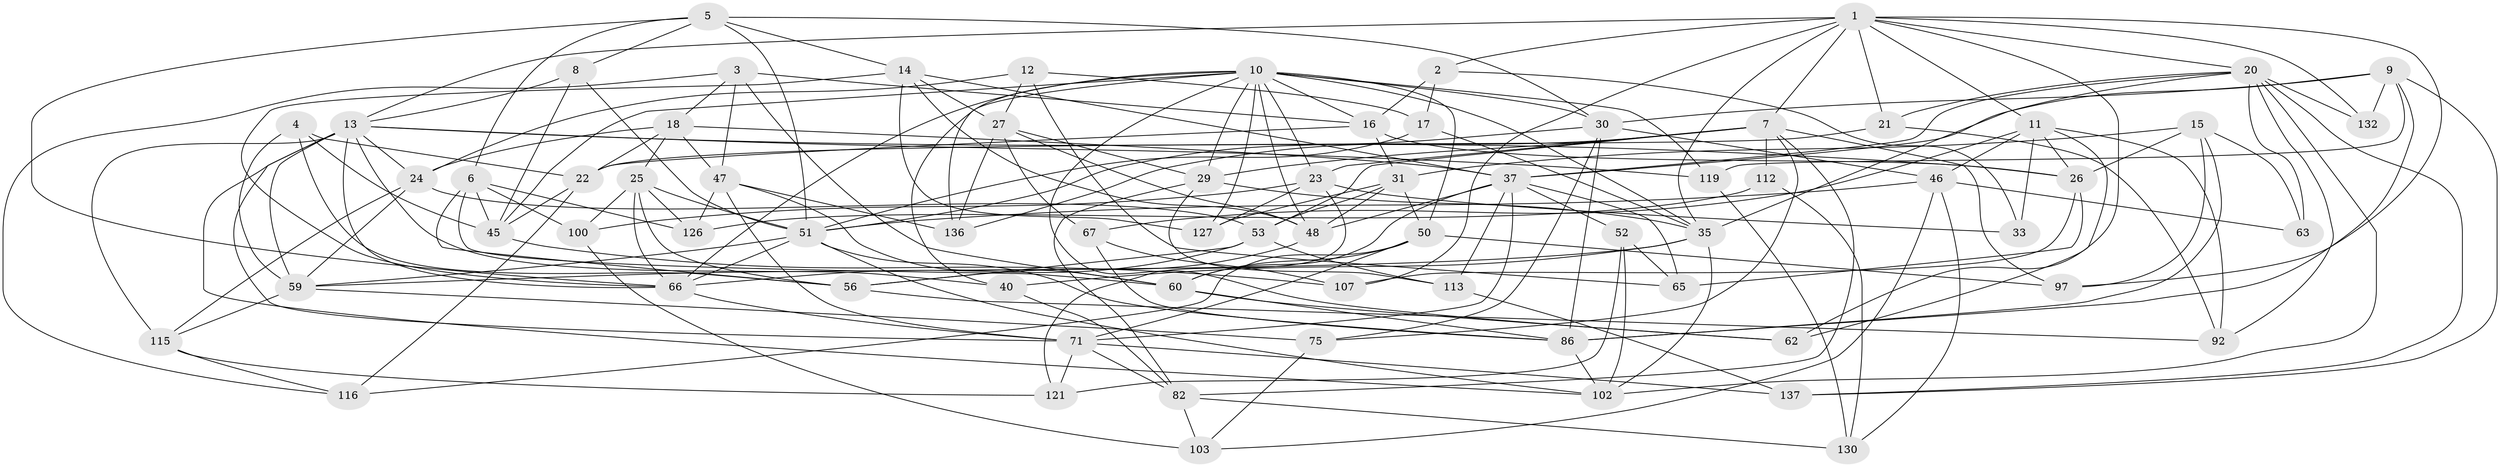 // original degree distribution, {4: 1.0}
// Generated by graph-tools (version 1.1) at 2025/16/03/09/25 04:16:13]
// undirected, 71 vertices, 201 edges
graph export_dot {
graph [start="1"]
  node [color=gray90,style=filled];
  1 [super="+58+83"];
  2;
  3 [super="+128"];
  4;
  5 [super="+49"];
  6 [super="+98"];
  7 [super="+72+77"];
  8;
  9 [super="+89"];
  10 [super="+138+43"];
  11 [super="+55+34"];
  12;
  13 [super="+80+38"];
  14 [super="+141"];
  15 [super="+19"];
  16 [super="+42"];
  17;
  18 [super="+57"];
  20 [super="+131+36"];
  21;
  22 [super="+95"];
  23 [super="+124"];
  24 [super="+105"];
  25 [super="+28"];
  26 [super="+122"];
  27 [super="+125"];
  29 [super="+94"];
  30 [super="+32"];
  31 [super="+91"];
  33;
  35 [super="+44"];
  37 [super="+68+39"];
  40;
  45 [super="+90"];
  46 [super="+108"];
  47 [super="+140"];
  48 [super="+87"];
  50 [super="+74"];
  51 [super="+117+78"];
  52;
  53 [super="+111"];
  56 [super="+61"];
  59 [super="+135+69"];
  60 [super="+118+88"];
  62;
  63;
  65;
  66 [super="+84+101"];
  67;
  71 [super="+76+85"];
  75;
  82 [super="+139"];
  86 [super="+96"];
  92;
  97;
  100;
  102 [super="+120"];
  103;
  107;
  112;
  113;
  115 [super="+123"];
  116;
  119;
  121;
  126;
  127;
  130;
  132;
  136;
  137;
  1 -- 97;
  1 -- 132;
  1 -- 107;
  1 -- 11;
  1 -- 7;
  1 -- 2;
  1 -- 35;
  1 -- 20;
  1 -- 21;
  1 -- 13 [weight=2];
  1 -- 62;
  2 -- 17;
  2 -- 33;
  2 -- 16;
  3 -- 16;
  3 -- 116;
  3 -- 18;
  3 -- 60 [weight=2];
  3 -- 47;
  4 -- 56;
  4 -- 45;
  4 -- 22;
  4 -- 59;
  5 -- 6;
  5 -- 14;
  5 -- 30;
  5 -- 8;
  5 -- 66;
  5 -- 51;
  6 -- 56;
  6 -- 126;
  6 -- 100;
  6 -- 45;
  6 -- 60;
  7 -- 97;
  7 -- 112 [weight=2];
  7 -- 23;
  7 -- 53;
  7 -- 75;
  7 -- 29;
  7 -- 82;
  7 -- 136;
  8 -- 45;
  8 -- 13;
  8 -- 51;
  9 -- 119;
  9 -- 137;
  9 -- 37;
  9 -- 132;
  9 -- 30;
  9 -- 86;
  10 -- 30;
  10 -- 48;
  10 -- 40;
  10 -- 119;
  10 -- 66;
  10 -- 136;
  10 -- 50;
  10 -- 62;
  10 -- 127;
  10 -- 45;
  10 -- 16;
  10 -- 35;
  10 -- 29;
  10 -- 23;
  11 -- 46;
  11 -- 33 [weight=2];
  11 -- 92;
  11 -- 67;
  11 -- 62;
  11 -- 26;
  12 -- 17;
  12 -- 65;
  12 -- 24;
  12 -- 27;
  13 -- 119;
  13 -- 71 [weight=3];
  13 -- 40;
  13 -- 115 [weight=2];
  13 -- 24;
  13 -- 26;
  13 -- 59 [weight=2];
  13 -- 102;
  13 -- 66;
  14 -- 48;
  14 -- 127;
  14 -- 27;
  14 -- 37;
  14 -- 66;
  15 -- 86;
  15 -- 97;
  15 -- 63 [weight=2];
  15 -- 26;
  15 -- 31;
  16 -- 31;
  16 -- 22;
  16 -- 26;
  17 -- 51;
  17 -- 35;
  18 -- 25;
  18 -- 47;
  18 -- 24;
  18 -- 37;
  18 -- 22;
  20 -- 21;
  20 -- 132 [weight=2];
  20 -- 92;
  20 -- 35;
  20 -- 102;
  20 -- 137;
  20 -- 63;
  20 -- 37;
  21 -- 92;
  21 -- 22;
  22 -- 45;
  22 -- 116;
  23 -- 100;
  23 -- 33;
  23 -- 121;
  23 -- 127;
  24 -- 59;
  24 -- 115;
  24 -- 53;
  25 -- 126;
  25 -- 66;
  25 -- 56;
  25 -- 100;
  25 -- 51;
  26 -- 107;
  26 -- 65;
  27 -- 136;
  27 -- 67;
  27 -- 48;
  27 -- 29;
  29 -- 82;
  29 -- 35;
  29 -- 113;
  30 -- 86 [weight=2];
  30 -- 51;
  30 -- 46;
  30 -- 75;
  31 -- 48;
  31 -- 50;
  31 -- 127;
  31 -- 53;
  35 -- 40;
  35 -- 102;
  35 -- 59;
  37 -- 48;
  37 -- 65;
  37 -- 113;
  37 -- 52;
  37 -- 71;
  37 -- 60;
  40 -- 82;
  45 -- 107;
  46 -- 103;
  46 -- 63;
  46 -- 130;
  46 -- 51;
  47 -- 136;
  47 -- 126;
  47 -- 71;
  47 -- 60;
  48 -- 56;
  50 -- 116;
  50 -- 60;
  50 -- 97;
  50 -- 71;
  51 -- 102;
  51 -- 66;
  51 -- 86;
  51 -- 59;
  52 -- 65;
  52 -- 121;
  52 -- 102;
  53 -- 113;
  53 -- 66;
  53 -- 56;
  56 -- 92;
  59 -- 115;
  59 -- 75;
  60 -- 62;
  60 -- 86;
  66 -- 71;
  67 -- 107;
  67 -- 86;
  71 -- 82;
  71 -- 137;
  71 -- 121;
  75 -- 103;
  82 -- 130;
  82 -- 103;
  86 -- 102;
  100 -- 103;
  112 -- 130;
  112 -- 126;
  113 -- 137;
  115 -- 116;
  115 -- 121;
  119 -- 130;
}
